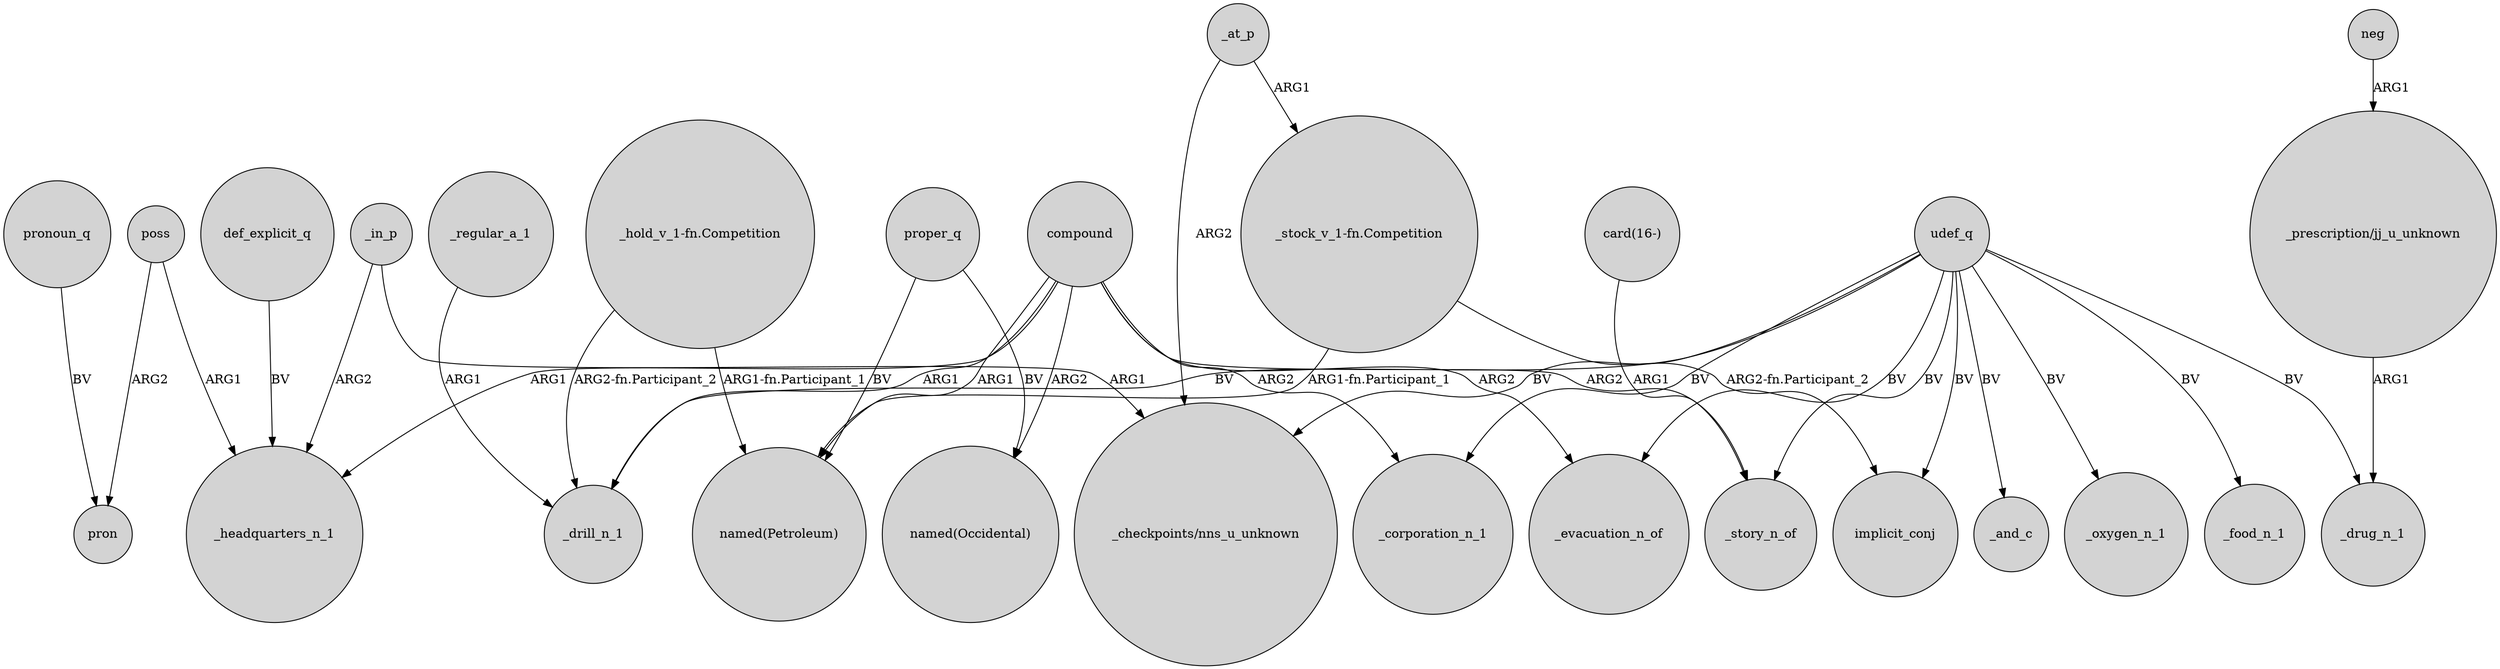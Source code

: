 digraph {
	node [shape=circle style=filled]
	"_prescription/jj_u_unknown" -> _drug_n_1 [label=ARG1]
	def_explicit_q -> _headquarters_n_1 [label=BV]
	compound -> "named(Occidental)" [label=ARG2]
	compound -> "named(Petroleum)" [label=ARG1]
	poss -> _headquarters_n_1 [label=ARG1]
	"_hold_v_1-fn.Competition" -> "named(Petroleum)" [label="ARG1-fn.Participant_1"]
	udef_q -> _drill_n_1 [label=BV]
	neg -> "_prescription/jj_u_unknown" [label=ARG1]
	proper_q -> "named(Petroleum)" [label=BV]
	compound -> _drill_n_1 [label=ARG1]
	_in_p -> "_checkpoints/nns_u_unknown" [label=ARG1]
	_in_p -> _headquarters_n_1 [label=ARG2]
	proper_q -> "named(Occidental)" [label=BV]
	udef_q -> _and_c [label=BV]
	udef_q -> _drug_n_1 [label=BV]
	compound -> _headquarters_n_1 [label=ARG1]
	pronoun_q -> pron [label=BV]
	poss -> pron [label=ARG2]
	udef_q -> _oxygen_n_1 [label=BV]
	"card(16-)" -> _story_n_of [label=ARG1]
	"_stock_v_1-fn.Competition" -> "named(Petroleum)" [label="ARG1-fn.Participant_1"]
	udef_q -> _food_n_1 [label=BV]
	compound -> _evacuation_n_of [label=ARG2]
	udef_q -> _story_n_of [label=BV]
	_at_p -> "_checkpoints/nns_u_unknown" [label=ARG2]
	_at_p -> "_stock_v_1-fn.Competition" [label=ARG1]
	udef_q -> "_checkpoints/nns_u_unknown" [label=BV]
	compound -> _corporation_n_1 [label=ARG2]
	udef_q -> _corporation_n_1 [label=BV]
	"_hold_v_1-fn.Competition" -> _drill_n_1 [label="ARG2-fn.Participant_2"]
	compound -> _story_n_of [label=ARG2]
	_regular_a_1 -> _drill_n_1 [label=ARG1]
	"_stock_v_1-fn.Competition" -> implicit_conj [label="ARG2-fn.Participant_2"]
	udef_q -> implicit_conj [label=BV]
	udef_q -> _evacuation_n_of [label=BV]
}
